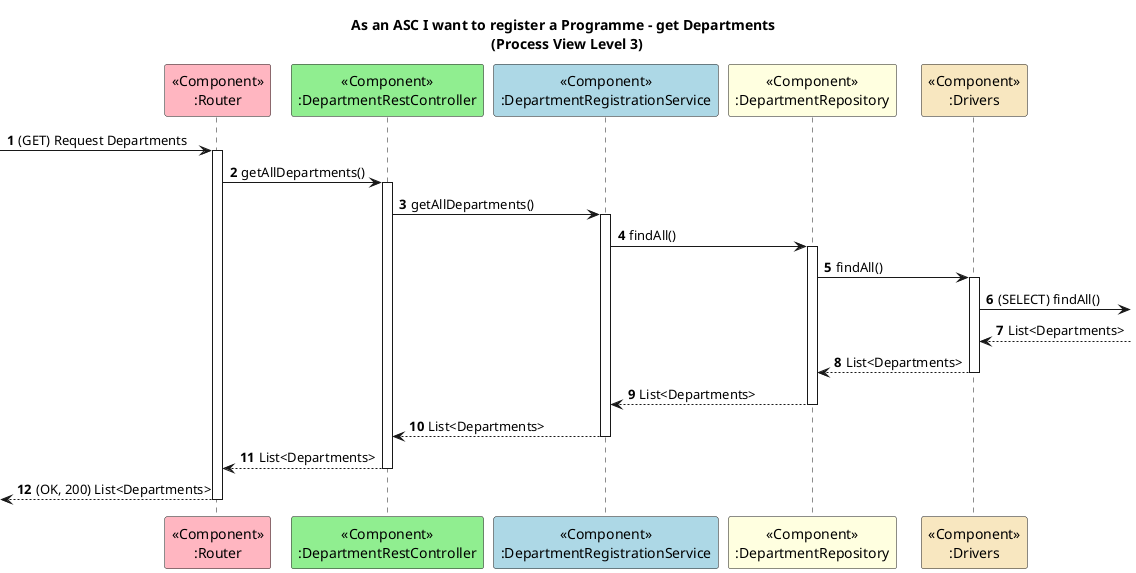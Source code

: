 @startuml

autonumber

title As an ASC I want to register a Programme - get Departments \n (Process View Level 3)

participant "<<Component>>\n:Router" as RT #lightpink
participant "<<Component>>\n:DepartmentRestController" as C #lightgreen
participant "<<Component>>\n:DepartmentRegistrationService" as S #lightblue
participant "<<Component>>\n:DepartmentRepository" as R #lightyellow
participant "<<Component>>\n:Drivers" as Drivers #strategy

 -> RT ++: (GET) Request Departments
RT -> C ++: getAllDepartments()
C -> S ++: getAllDepartments()
S -> R ++: findAll()
R -> Drivers ++: findAll()
Drivers -> : (SELECT) findAll()
Drivers <-- : List<Departments>
Drivers --> R --: List<Departments>
R --> S --: List<Departments>
S --> C --: List<Departments>
C --> RT --: List<Departments>
<-- RT --: (OK, 200) List<Departments>

@enduml